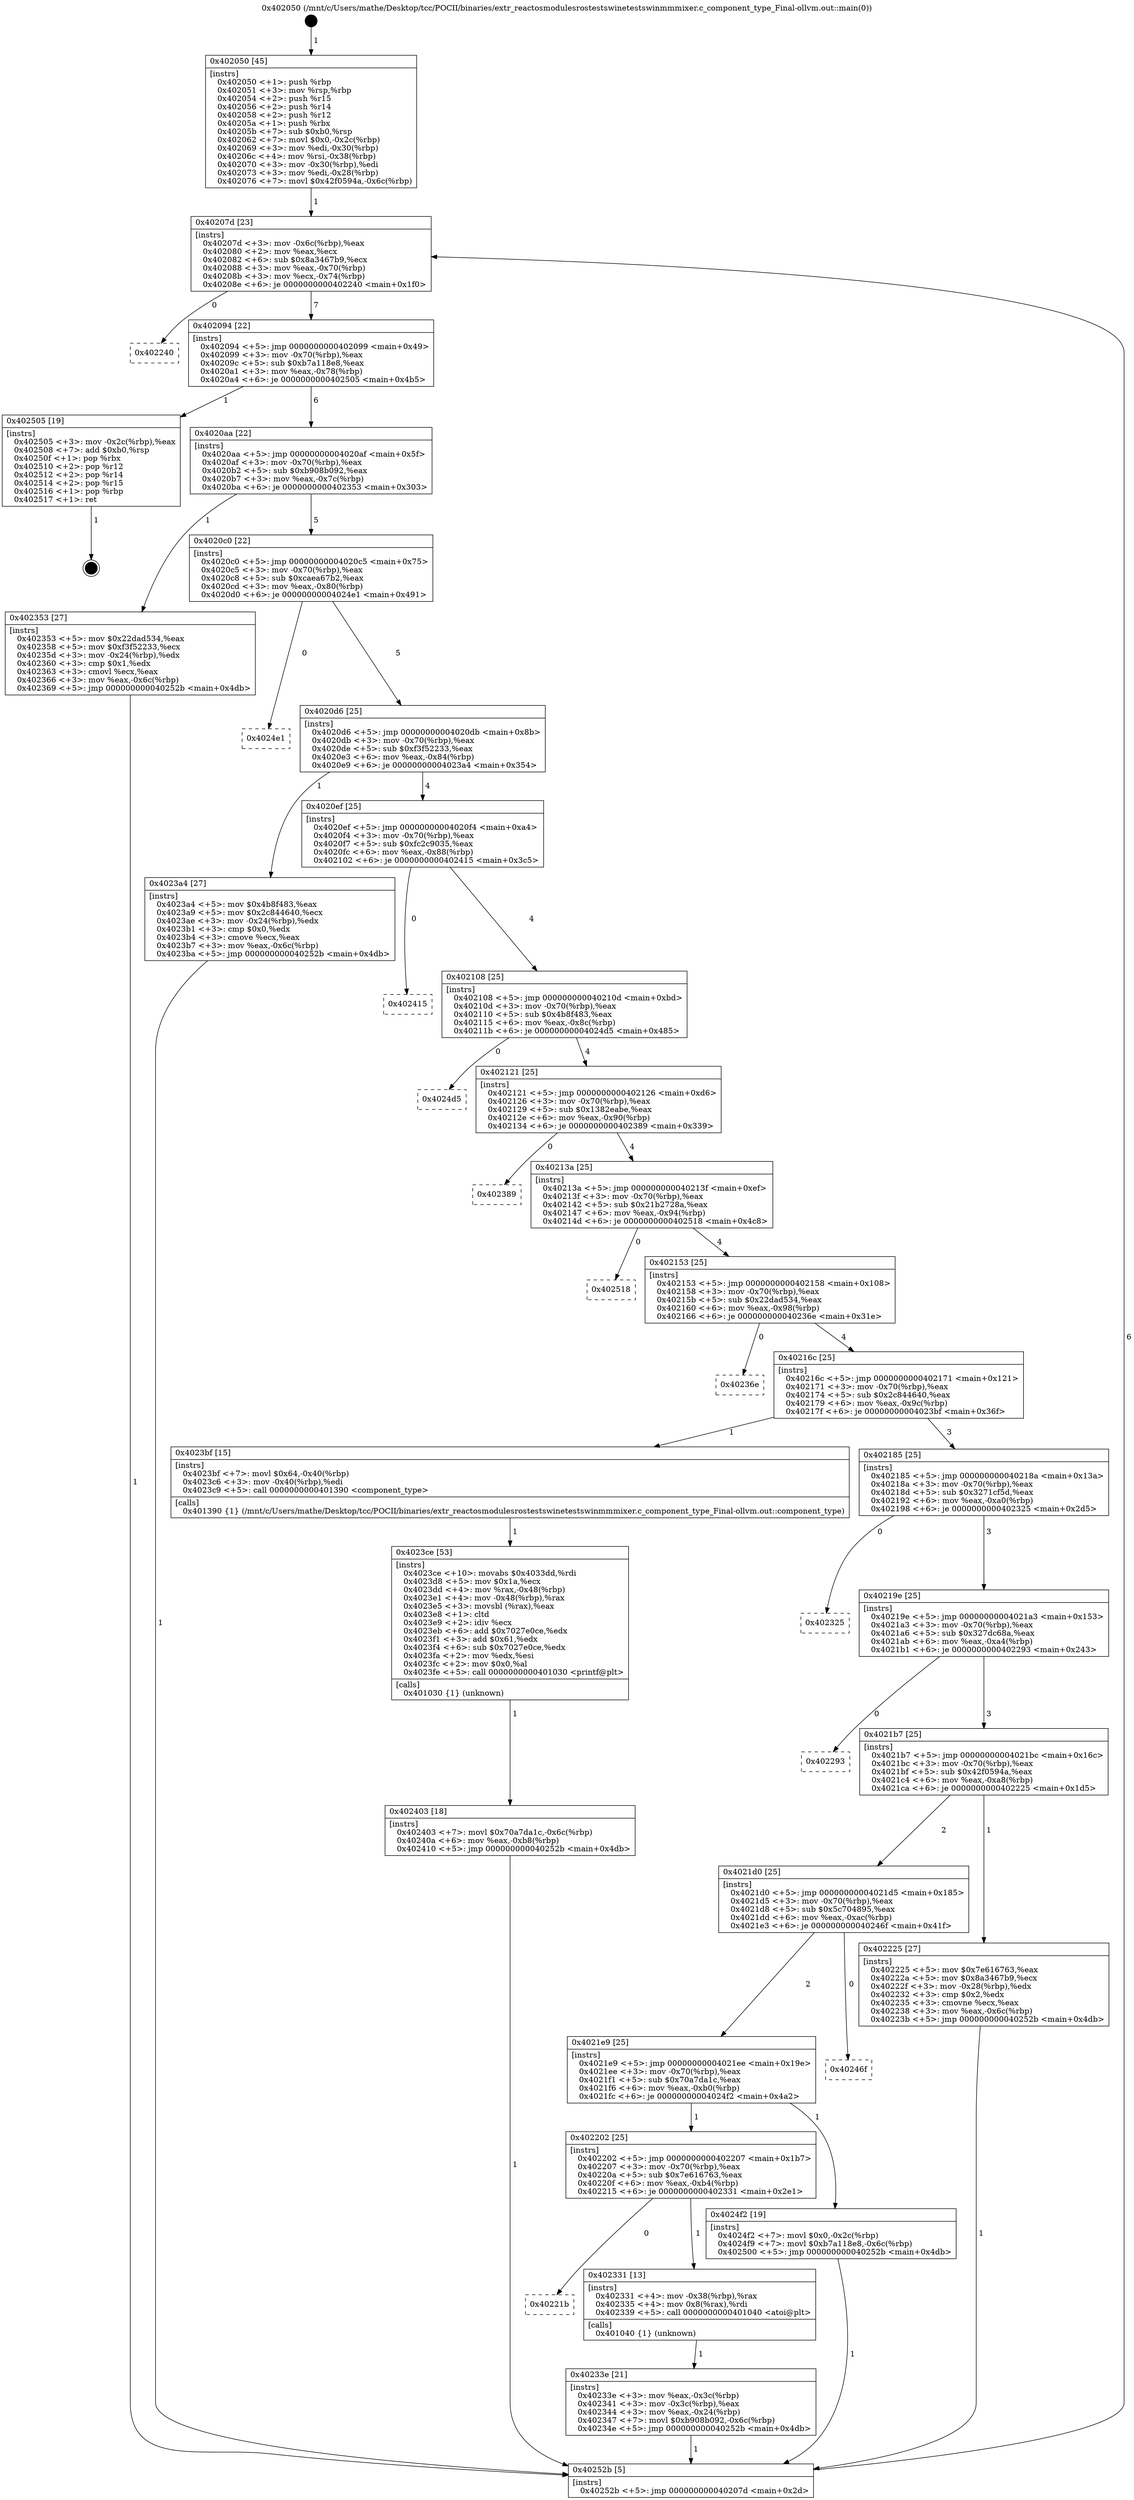 digraph "0x402050" {
  label = "0x402050 (/mnt/c/Users/mathe/Desktop/tcc/POCII/binaries/extr_reactosmodulesrostestswinetestswinmmmixer.c_component_type_Final-ollvm.out::main(0))"
  labelloc = "t"
  node[shape=record]

  Entry [label="",width=0.3,height=0.3,shape=circle,fillcolor=black,style=filled]
  "0x40207d" [label="{
     0x40207d [23]\l
     | [instrs]\l
     &nbsp;&nbsp;0x40207d \<+3\>: mov -0x6c(%rbp),%eax\l
     &nbsp;&nbsp;0x402080 \<+2\>: mov %eax,%ecx\l
     &nbsp;&nbsp;0x402082 \<+6\>: sub $0x8a3467b9,%ecx\l
     &nbsp;&nbsp;0x402088 \<+3\>: mov %eax,-0x70(%rbp)\l
     &nbsp;&nbsp;0x40208b \<+3\>: mov %ecx,-0x74(%rbp)\l
     &nbsp;&nbsp;0x40208e \<+6\>: je 0000000000402240 \<main+0x1f0\>\l
  }"]
  "0x402240" [label="{
     0x402240\l
  }", style=dashed]
  "0x402094" [label="{
     0x402094 [22]\l
     | [instrs]\l
     &nbsp;&nbsp;0x402094 \<+5\>: jmp 0000000000402099 \<main+0x49\>\l
     &nbsp;&nbsp;0x402099 \<+3\>: mov -0x70(%rbp),%eax\l
     &nbsp;&nbsp;0x40209c \<+5\>: sub $0xb7a118e8,%eax\l
     &nbsp;&nbsp;0x4020a1 \<+3\>: mov %eax,-0x78(%rbp)\l
     &nbsp;&nbsp;0x4020a4 \<+6\>: je 0000000000402505 \<main+0x4b5\>\l
  }"]
  Exit [label="",width=0.3,height=0.3,shape=circle,fillcolor=black,style=filled,peripheries=2]
  "0x402505" [label="{
     0x402505 [19]\l
     | [instrs]\l
     &nbsp;&nbsp;0x402505 \<+3\>: mov -0x2c(%rbp),%eax\l
     &nbsp;&nbsp;0x402508 \<+7\>: add $0xb0,%rsp\l
     &nbsp;&nbsp;0x40250f \<+1\>: pop %rbx\l
     &nbsp;&nbsp;0x402510 \<+2\>: pop %r12\l
     &nbsp;&nbsp;0x402512 \<+2\>: pop %r14\l
     &nbsp;&nbsp;0x402514 \<+2\>: pop %r15\l
     &nbsp;&nbsp;0x402516 \<+1\>: pop %rbp\l
     &nbsp;&nbsp;0x402517 \<+1\>: ret\l
  }"]
  "0x4020aa" [label="{
     0x4020aa [22]\l
     | [instrs]\l
     &nbsp;&nbsp;0x4020aa \<+5\>: jmp 00000000004020af \<main+0x5f\>\l
     &nbsp;&nbsp;0x4020af \<+3\>: mov -0x70(%rbp),%eax\l
     &nbsp;&nbsp;0x4020b2 \<+5\>: sub $0xb908b092,%eax\l
     &nbsp;&nbsp;0x4020b7 \<+3\>: mov %eax,-0x7c(%rbp)\l
     &nbsp;&nbsp;0x4020ba \<+6\>: je 0000000000402353 \<main+0x303\>\l
  }"]
  "0x402403" [label="{
     0x402403 [18]\l
     | [instrs]\l
     &nbsp;&nbsp;0x402403 \<+7\>: movl $0x70a7da1c,-0x6c(%rbp)\l
     &nbsp;&nbsp;0x40240a \<+6\>: mov %eax,-0xb8(%rbp)\l
     &nbsp;&nbsp;0x402410 \<+5\>: jmp 000000000040252b \<main+0x4db\>\l
  }"]
  "0x402353" [label="{
     0x402353 [27]\l
     | [instrs]\l
     &nbsp;&nbsp;0x402353 \<+5\>: mov $0x22dad534,%eax\l
     &nbsp;&nbsp;0x402358 \<+5\>: mov $0xf3f52233,%ecx\l
     &nbsp;&nbsp;0x40235d \<+3\>: mov -0x24(%rbp),%edx\l
     &nbsp;&nbsp;0x402360 \<+3\>: cmp $0x1,%edx\l
     &nbsp;&nbsp;0x402363 \<+3\>: cmovl %ecx,%eax\l
     &nbsp;&nbsp;0x402366 \<+3\>: mov %eax,-0x6c(%rbp)\l
     &nbsp;&nbsp;0x402369 \<+5\>: jmp 000000000040252b \<main+0x4db\>\l
  }"]
  "0x4020c0" [label="{
     0x4020c0 [22]\l
     | [instrs]\l
     &nbsp;&nbsp;0x4020c0 \<+5\>: jmp 00000000004020c5 \<main+0x75\>\l
     &nbsp;&nbsp;0x4020c5 \<+3\>: mov -0x70(%rbp),%eax\l
     &nbsp;&nbsp;0x4020c8 \<+5\>: sub $0xcaea67b2,%eax\l
     &nbsp;&nbsp;0x4020cd \<+3\>: mov %eax,-0x80(%rbp)\l
     &nbsp;&nbsp;0x4020d0 \<+6\>: je 00000000004024e1 \<main+0x491\>\l
  }"]
  "0x4023ce" [label="{
     0x4023ce [53]\l
     | [instrs]\l
     &nbsp;&nbsp;0x4023ce \<+10\>: movabs $0x4033dd,%rdi\l
     &nbsp;&nbsp;0x4023d8 \<+5\>: mov $0x1a,%ecx\l
     &nbsp;&nbsp;0x4023dd \<+4\>: mov %rax,-0x48(%rbp)\l
     &nbsp;&nbsp;0x4023e1 \<+4\>: mov -0x48(%rbp),%rax\l
     &nbsp;&nbsp;0x4023e5 \<+3\>: movsbl (%rax),%eax\l
     &nbsp;&nbsp;0x4023e8 \<+1\>: cltd\l
     &nbsp;&nbsp;0x4023e9 \<+2\>: idiv %ecx\l
     &nbsp;&nbsp;0x4023eb \<+6\>: add $0x7027e0ce,%edx\l
     &nbsp;&nbsp;0x4023f1 \<+3\>: add $0x61,%edx\l
     &nbsp;&nbsp;0x4023f4 \<+6\>: sub $0x7027e0ce,%edx\l
     &nbsp;&nbsp;0x4023fa \<+2\>: mov %edx,%esi\l
     &nbsp;&nbsp;0x4023fc \<+2\>: mov $0x0,%al\l
     &nbsp;&nbsp;0x4023fe \<+5\>: call 0000000000401030 \<printf@plt\>\l
     | [calls]\l
     &nbsp;&nbsp;0x401030 \{1\} (unknown)\l
  }"]
  "0x4024e1" [label="{
     0x4024e1\l
  }", style=dashed]
  "0x4020d6" [label="{
     0x4020d6 [25]\l
     | [instrs]\l
     &nbsp;&nbsp;0x4020d6 \<+5\>: jmp 00000000004020db \<main+0x8b\>\l
     &nbsp;&nbsp;0x4020db \<+3\>: mov -0x70(%rbp),%eax\l
     &nbsp;&nbsp;0x4020de \<+5\>: sub $0xf3f52233,%eax\l
     &nbsp;&nbsp;0x4020e3 \<+6\>: mov %eax,-0x84(%rbp)\l
     &nbsp;&nbsp;0x4020e9 \<+6\>: je 00000000004023a4 \<main+0x354\>\l
  }"]
  "0x40233e" [label="{
     0x40233e [21]\l
     | [instrs]\l
     &nbsp;&nbsp;0x40233e \<+3\>: mov %eax,-0x3c(%rbp)\l
     &nbsp;&nbsp;0x402341 \<+3\>: mov -0x3c(%rbp),%eax\l
     &nbsp;&nbsp;0x402344 \<+3\>: mov %eax,-0x24(%rbp)\l
     &nbsp;&nbsp;0x402347 \<+7\>: movl $0xb908b092,-0x6c(%rbp)\l
     &nbsp;&nbsp;0x40234e \<+5\>: jmp 000000000040252b \<main+0x4db\>\l
  }"]
  "0x4023a4" [label="{
     0x4023a4 [27]\l
     | [instrs]\l
     &nbsp;&nbsp;0x4023a4 \<+5\>: mov $0x4b8f483,%eax\l
     &nbsp;&nbsp;0x4023a9 \<+5\>: mov $0x2c844640,%ecx\l
     &nbsp;&nbsp;0x4023ae \<+3\>: mov -0x24(%rbp),%edx\l
     &nbsp;&nbsp;0x4023b1 \<+3\>: cmp $0x0,%edx\l
     &nbsp;&nbsp;0x4023b4 \<+3\>: cmove %ecx,%eax\l
     &nbsp;&nbsp;0x4023b7 \<+3\>: mov %eax,-0x6c(%rbp)\l
     &nbsp;&nbsp;0x4023ba \<+5\>: jmp 000000000040252b \<main+0x4db\>\l
  }"]
  "0x4020ef" [label="{
     0x4020ef [25]\l
     | [instrs]\l
     &nbsp;&nbsp;0x4020ef \<+5\>: jmp 00000000004020f4 \<main+0xa4\>\l
     &nbsp;&nbsp;0x4020f4 \<+3\>: mov -0x70(%rbp),%eax\l
     &nbsp;&nbsp;0x4020f7 \<+5\>: sub $0xfc2c9035,%eax\l
     &nbsp;&nbsp;0x4020fc \<+6\>: mov %eax,-0x88(%rbp)\l
     &nbsp;&nbsp;0x402102 \<+6\>: je 0000000000402415 \<main+0x3c5\>\l
  }"]
  "0x40221b" [label="{
     0x40221b\l
  }", style=dashed]
  "0x402415" [label="{
     0x402415\l
  }", style=dashed]
  "0x402108" [label="{
     0x402108 [25]\l
     | [instrs]\l
     &nbsp;&nbsp;0x402108 \<+5\>: jmp 000000000040210d \<main+0xbd\>\l
     &nbsp;&nbsp;0x40210d \<+3\>: mov -0x70(%rbp),%eax\l
     &nbsp;&nbsp;0x402110 \<+5\>: sub $0x4b8f483,%eax\l
     &nbsp;&nbsp;0x402115 \<+6\>: mov %eax,-0x8c(%rbp)\l
     &nbsp;&nbsp;0x40211b \<+6\>: je 00000000004024d5 \<main+0x485\>\l
  }"]
  "0x402331" [label="{
     0x402331 [13]\l
     | [instrs]\l
     &nbsp;&nbsp;0x402331 \<+4\>: mov -0x38(%rbp),%rax\l
     &nbsp;&nbsp;0x402335 \<+4\>: mov 0x8(%rax),%rdi\l
     &nbsp;&nbsp;0x402339 \<+5\>: call 0000000000401040 \<atoi@plt\>\l
     | [calls]\l
     &nbsp;&nbsp;0x401040 \{1\} (unknown)\l
  }"]
  "0x4024d5" [label="{
     0x4024d5\l
  }", style=dashed]
  "0x402121" [label="{
     0x402121 [25]\l
     | [instrs]\l
     &nbsp;&nbsp;0x402121 \<+5\>: jmp 0000000000402126 \<main+0xd6\>\l
     &nbsp;&nbsp;0x402126 \<+3\>: mov -0x70(%rbp),%eax\l
     &nbsp;&nbsp;0x402129 \<+5\>: sub $0x1382eabe,%eax\l
     &nbsp;&nbsp;0x40212e \<+6\>: mov %eax,-0x90(%rbp)\l
     &nbsp;&nbsp;0x402134 \<+6\>: je 0000000000402389 \<main+0x339\>\l
  }"]
  "0x402202" [label="{
     0x402202 [25]\l
     | [instrs]\l
     &nbsp;&nbsp;0x402202 \<+5\>: jmp 0000000000402207 \<main+0x1b7\>\l
     &nbsp;&nbsp;0x402207 \<+3\>: mov -0x70(%rbp),%eax\l
     &nbsp;&nbsp;0x40220a \<+5\>: sub $0x7e616763,%eax\l
     &nbsp;&nbsp;0x40220f \<+6\>: mov %eax,-0xb4(%rbp)\l
     &nbsp;&nbsp;0x402215 \<+6\>: je 0000000000402331 \<main+0x2e1\>\l
  }"]
  "0x402389" [label="{
     0x402389\l
  }", style=dashed]
  "0x40213a" [label="{
     0x40213a [25]\l
     | [instrs]\l
     &nbsp;&nbsp;0x40213a \<+5\>: jmp 000000000040213f \<main+0xef\>\l
     &nbsp;&nbsp;0x40213f \<+3\>: mov -0x70(%rbp),%eax\l
     &nbsp;&nbsp;0x402142 \<+5\>: sub $0x21b2728a,%eax\l
     &nbsp;&nbsp;0x402147 \<+6\>: mov %eax,-0x94(%rbp)\l
     &nbsp;&nbsp;0x40214d \<+6\>: je 0000000000402518 \<main+0x4c8\>\l
  }"]
  "0x4024f2" [label="{
     0x4024f2 [19]\l
     | [instrs]\l
     &nbsp;&nbsp;0x4024f2 \<+7\>: movl $0x0,-0x2c(%rbp)\l
     &nbsp;&nbsp;0x4024f9 \<+7\>: movl $0xb7a118e8,-0x6c(%rbp)\l
     &nbsp;&nbsp;0x402500 \<+5\>: jmp 000000000040252b \<main+0x4db\>\l
  }"]
  "0x402518" [label="{
     0x402518\l
  }", style=dashed]
  "0x402153" [label="{
     0x402153 [25]\l
     | [instrs]\l
     &nbsp;&nbsp;0x402153 \<+5\>: jmp 0000000000402158 \<main+0x108\>\l
     &nbsp;&nbsp;0x402158 \<+3\>: mov -0x70(%rbp),%eax\l
     &nbsp;&nbsp;0x40215b \<+5\>: sub $0x22dad534,%eax\l
     &nbsp;&nbsp;0x402160 \<+6\>: mov %eax,-0x98(%rbp)\l
     &nbsp;&nbsp;0x402166 \<+6\>: je 000000000040236e \<main+0x31e\>\l
  }"]
  "0x4021e9" [label="{
     0x4021e9 [25]\l
     | [instrs]\l
     &nbsp;&nbsp;0x4021e9 \<+5\>: jmp 00000000004021ee \<main+0x19e\>\l
     &nbsp;&nbsp;0x4021ee \<+3\>: mov -0x70(%rbp),%eax\l
     &nbsp;&nbsp;0x4021f1 \<+5\>: sub $0x70a7da1c,%eax\l
     &nbsp;&nbsp;0x4021f6 \<+6\>: mov %eax,-0xb0(%rbp)\l
     &nbsp;&nbsp;0x4021fc \<+6\>: je 00000000004024f2 \<main+0x4a2\>\l
  }"]
  "0x40236e" [label="{
     0x40236e\l
  }", style=dashed]
  "0x40216c" [label="{
     0x40216c [25]\l
     | [instrs]\l
     &nbsp;&nbsp;0x40216c \<+5\>: jmp 0000000000402171 \<main+0x121\>\l
     &nbsp;&nbsp;0x402171 \<+3\>: mov -0x70(%rbp),%eax\l
     &nbsp;&nbsp;0x402174 \<+5\>: sub $0x2c844640,%eax\l
     &nbsp;&nbsp;0x402179 \<+6\>: mov %eax,-0x9c(%rbp)\l
     &nbsp;&nbsp;0x40217f \<+6\>: je 00000000004023bf \<main+0x36f\>\l
  }"]
  "0x40246f" [label="{
     0x40246f\l
  }", style=dashed]
  "0x4023bf" [label="{
     0x4023bf [15]\l
     | [instrs]\l
     &nbsp;&nbsp;0x4023bf \<+7\>: movl $0x64,-0x40(%rbp)\l
     &nbsp;&nbsp;0x4023c6 \<+3\>: mov -0x40(%rbp),%edi\l
     &nbsp;&nbsp;0x4023c9 \<+5\>: call 0000000000401390 \<component_type\>\l
     | [calls]\l
     &nbsp;&nbsp;0x401390 \{1\} (/mnt/c/Users/mathe/Desktop/tcc/POCII/binaries/extr_reactosmodulesrostestswinetestswinmmmixer.c_component_type_Final-ollvm.out::component_type)\l
  }"]
  "0x402185" [label="{
     0x402185 [25]\l
     | [instrs]\l
     &nbsp;&nbsp;0x402185 \<+5\>: jmp 000000000040218a \<main+0x13a\>\l
     &nbsp;&nbsp;0x40218a \<+3\>: mov -0x70(%rbp),%eax\l
     &nbsp;&nbsp;0x40218d \<+5\>: sub $0x3271cf5d,%eax\l
     &nbsp;&nbsp;0x402192 \<+6\>: mov %eax,-0xa0(%rbp)\l
     &nbsp;&nbsp;0x402198 \<+6\>: je 0000000000402325 \<main+0x2d5\>\l
  }"]
  "0x402050" [label="{
     0x402050 [45]\l
     | [instrs]\l
     &nbsp;&nbsp;0x402050 \<+1\>: push %rbp\l
     &nbsp;&nbsp;0x402051 \<+3\>: mov %rsp,%rbp\l
     &nbsp;&nbsp;0x402054 \<+2\>: push %r15\l
     &nbsp;&nbsp;0x402056 \<+2\>: push %r14\l
     &nbsp;&nbsp;0x402058 \<+2\>: push %r12\l
     &nbsp;&nbsp;0x40205a \<+1\>: push %rbx\l
     &nbsp;&nbsp;0x40205b \<+7\>: sub $0xb0,%rsp\l
     &nbsp;&nbsp;0x402062 \<+7\>: movl $0x0,-0x2c(%rbp)\l
     &nbsp;&nbsp;0x402069 \<+3\>: mov %edi,-0x30(%rbp)\l
     &nbsp;&nbsp;0x40206c \<+4\>: mov %rsi,-0x38(%rbp)\l
     &nbsp;&nbsp;0x402070 \<+3\>: mov -0x30(%rbp),%edi\l
     &nbsp;&nbsp;0x402073 \<+3\>: mov %edi,-0x28(%rbp)\l
     &nbsp;&nbsp;0x402076 \<+7\>: movl $0x42f0594a,-0x6c(%rbp)\l
  }"]
  "0x402325" [label="{
     0x402325\l
  }", style=dashed]
  "0x40219e" [label="{
     0x40219e [25]\l
     | [instrs]\l
     &nbsp;&nbsp;0x40219e \<+5\>: jmp 00000000004021a3 \<main+0x153\>\l
     &nbsp;&nbsp;0x4021a3 \<+3\>: mov -0x70(%rbp),%eax\l
     &nbsp;&nbsp;0x4021a6 \<+5\>: sub $0x327dc68a,%eax\l
     &nbsp;&nbsp;0x4021ab \<+6\>: mov %eax,-0xa4(%rbp)\l
     &nbsp;&nbsp;0x4021b1 \<+6\>: je 0000000000402293 \<main+0x243\>\l
  }"]
  "0x40252b" [label="{
     0x40252b [5]\l
     | [instrs]\l
     &nbsp;&nbsp;0x40252b \<+5\>: jmp 000000000040207d \<main+0x2d\>\l
  }"]
  "0x402293" [label="{
     0x402293\l
  }", style=dashed]
  "0x4021b7" [label="{
     0x4021b7 [25]\l
     | [instrs]\l
     &nbsp;&nbsp;0x4021b7 \<+5\>: jmp 00000000004021bc \<main+0x16c\>\l
     &nbsp;&nbsp;0x4021bc \<+3\>: mov -0x70(%rbp),%eax\l
     &nbsp;&nbsp;0x4021bf \<+5\>: sub $0x42f0594a,%eax\l
     &nbsp;&nbsp;0x4021c4 \<+6\>: mov %eax,-0xa8(%rbp)\l
     &nbsp;&nbsp;0x4021ca \<+6\>: je 0000000000402225 \<main+0x1d5\>\l
  }"]
  "0x4021d0" [label="{
     0x4021d0 [25]\l
     | [instrs]\l
     &nbsp;&nbsp;0x4021d0 \<+5\>: jmp 00000000004021d5 \<main+0x185\>\l
     &nbsp;&nbsp;0x4021d5 \<+3\>: mov -0x70(%rbp),%eax\l
     &nbsp;&nbsp;0x4021d8 \<+5\>: sub $0x5c704895,%eax\l
     &nbsp;&nbsp;0x4021dd \<+6\>: mov %eax,-0xac(%rbp)\l
     &nbsp;&nbsp;0x4021e3 \<+6\>: je 000000000040246f \<main+0x41f\>\l
  }"]
  "0x402225" [label="{
     0x402225 [27]\l
     | [instrs]\l
     &nbsp;&nbsp;0x402225 \<+5\>: mov $0x7e616763,%eax\l
     &nbsp;&nbsp;0x40222a \<+5\>: mov $0x8a3467b9,%ecx\l
     &nbsp;&nbsp;0x40222f \<+3\>: mov -0x28(%rbp),%edx\l
     &nbsp;&nbsp;0x402232 \<+3\>: cmp $0x2,%edx\l
     &nbsp;&nbsp;0x402235 \<+3\>: cmovne %ecx,%eax\l
     &nbsp;&nbsp;0x402238 \<+3\>: mov %eax,-0x6c(%rbp)\l
     &nbsp;&nbsp;0x40223b \<+5\>: jmp 000000000040252b \<main+0x4db\>\l
  }"]
  Entry -> "0x402050" [label=" 1"]
  "0x40207d" -> "0x402240" [label=" 0"]
  "0x40207d" -> "0x402094" [label=" 7"]
  "0x402505" -> Exit [label=" 1"]
  "0x402094" -> "0x402505" [label=" 1"]
  "0x402094" -> "0x4020aa" [label=" 6"]
  "0x4024f2" -> "0x40252b" [label=" 1"]
  "0x4020aa" -> "0x402353" [label=" 1"]
  "0x4020aa" -> "0x4020c0" [label=" 5"]
  "0x402403" -> "0x40252b" [label=" 1"]
  "0x4020c0" -> "0x4024e1" [label=" 0"]
  "0x4020c0" -> "0x4020d6" [label=" 5"]
  "0x4023ce" -> "0x402403" [label=" 1"]
  "0x4020d6" -> "0x4023a4" [label=" 1"]
  "0x4020d6" -> "0x4020ef" [label=" 4"]
  "0x4023bf" -> "0x4023ce" [label=" 1"]
  "0x4020ef" -> "0x402415" [label=" 0"]
  "0x4020ef" -> "0x402108" [label=" 4"]
  "0x4023a4" -> "0x40252b" [label=" 1"]
  "0x402108" -> "0x4024d5" [label=" 0"]
  "0x402108" -> "0x402121" [label=" 4"]
  "0x402353" -> "0x40252b" [label=" 1"]
  "0x402121" -> "0x402389" [label=" 0"]
  "0x402121" -> "0x40213a" [label=" 4"]
  "0x402331" -> "0x40233e" [label=" 1"]
  "0x40213a" -> "0x402518" [label=" 0"]
  "0x40213a" -> "0x402153" [label=" 4"]
  "0x402202" -> "0x40221b" [label=" 0"]
  "0x402153" -> "0x40236e" [label=" 0"]
  "0x402153" -> "0x40216c" [label=" 4"]
  "0x40233e" -> "0x40252b" [label=" 1"]
  "0x40216c" -> "0x4023bf" [label=" 1"]
  "0x40216c" -> "0x402185" [label=" 3"]
  "0x4021e9" -> "0x402202" [label=" 1"]
  "0x402185" -> "0x402325" [label=" 0"]
  "0x402185" -> "0x40219e" [label=" 3"]
  "0x402202" -> "0x402331" [label=" 1"]
  "0x40219e" -> "0x402293" [label=" 0"]
  "0x40219e" -> "0x4021b7" [label=" 3"]
  "0x4021d0" -> "0x4021e9" [label=" 2"]
  "0x4021b7" -> "0x402225" [label=" 1"]
  "0x4021b7" -> "0x4021d0" [label=" 2"]
  "0x402225" -> "0x40252b" [label=" 1"]
  "0x402050" -> "0x40207d" [label=" 1"]
  "0x40252b" -> "0x40207d" [label=" 6"]
  "0x4021e9" -> "0x4024f2" [label=" 1"]
  "0x4021d0" -> "0x40246f" [label=" 0"]
}
